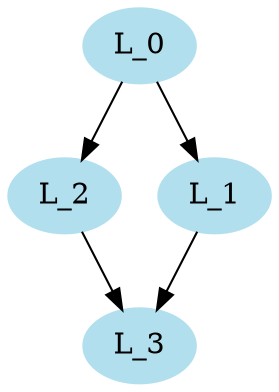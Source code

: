 digraph g{
	size = "10, 10";
	node [color=lightblue2, style=filled];"L_2"->"L_3"[label=""];
"L_1"->"L_3"[label=""];
"L_0"->"L_2"[label=""];
"L_0"->"L_1"[label=""];

}

